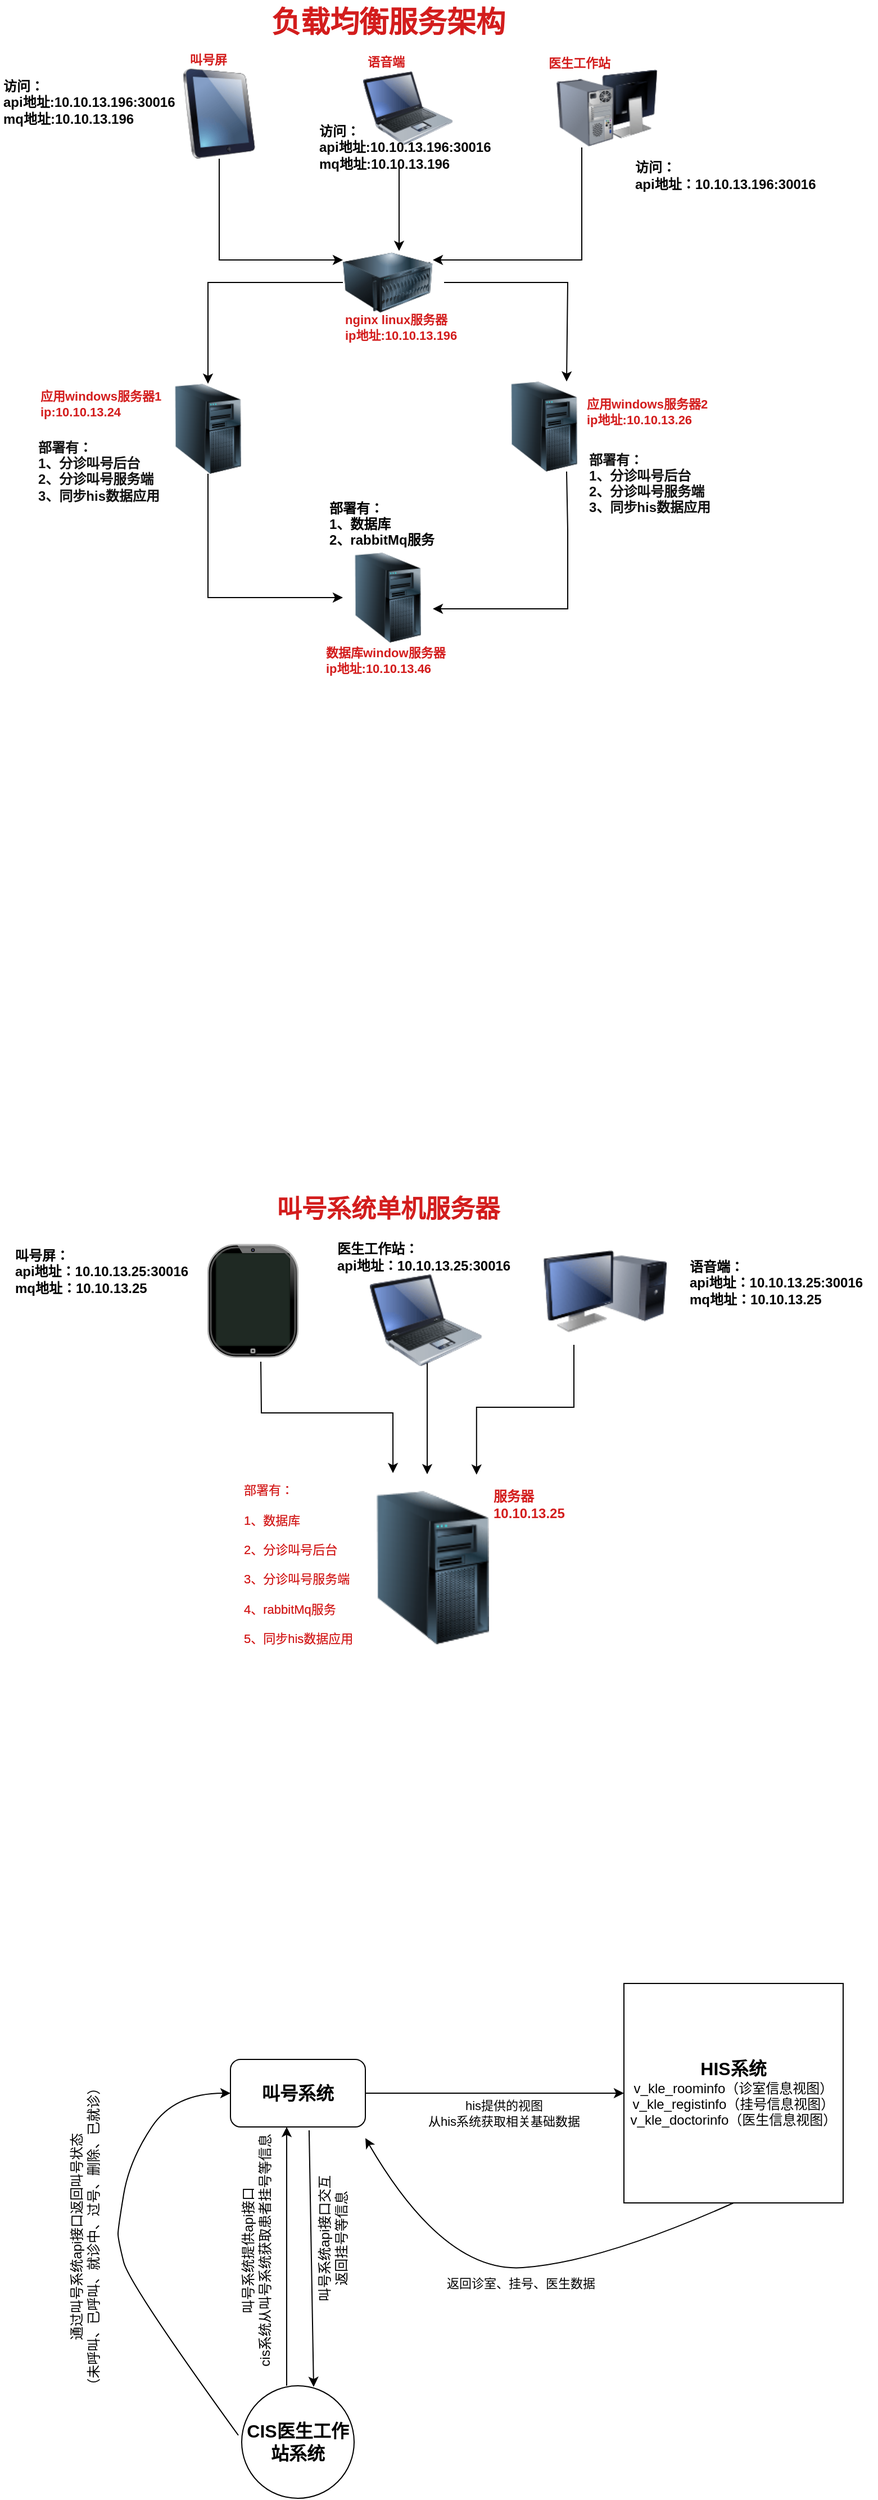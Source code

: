 <mxfile version="21.6.5" type="github">
  <diagram id="C5RBs43oDa-KdzZeNtuy" name="Page-1">
    <mxGraphModel dx="7057" dy="3759" grid="1" gridSize="10" guides="1" tooltips="1" connect="1" arrows="1" fold="1" page="1" pageScale="1" pageWidth="827" pageHeight="1169" math="0" shadow="0">
      <root>
        <mxCell id="WIyWlLk6GJQsqaUBKTNV-0" />
        <mxCell id="WIyWlLk6GJQsqaUBKTNV-1" parent="WIyWlLk6GJQsqaUBKTNV-0" />
        <mxCell id="S4UypmrDm1dBJgWFIcm2-1" value="叫号系统" style="rounded=1;whiteSpace=wrap;html=1;fontStyle=1;fontSize=16;" parent="WIyWlLk6GJQsqaUBKTNV-1" vertex="1">
          <mxGeometry x="180" y="730" width="120" height="60" as="geometry" />
        </mxCell>
        <mxCell id="S4UypmrDm1dBJgWFIcm2-2" value="" style="endArrow=classic;html=1;rounded=0;entryX=0;entryY=0.5;entryDx=0;entryDy=0;" parent="WIyWlLk6GJQsqaUBKTNV-1" source="S4UypmrDm1dBJgWFIcm2-1" target="S4UypmrDm1dBJgWFIcm2-3" edge="1">
          <mxGeometry width="50" height="50" relative="1" as="geometry">
            <mxPoint x="370" y="810" as="sourcePoint" />
            <mxPoint x="463" y="762" as="targetPoint" />
          </mxGeometry>
        </mxCell>
        <mxCell id="S4UypmrDm1dBJgWFIcm2-9" value="his提供的视图&lt;br&gt;从his系统获取相关基础数据" style="edgeLabel;html=1;align=center;verticalAlign=middle;resizable=0;points=[];fontStyle=0" parent="S4UypmrDm1dBJgWFIcm2-2" vertex="1" connectable="0">
          <mxGeometry x="0.301" y="1" relative="1" as="geometry">
            <mxPoint x="-27" y="19" as="offset" />
          </mxGeometry>
        </mxCell>
        <mxCell id="S4UypmrDm1dBJgWFIcm2-3" value="&lt;span&gt;&lt;font style=&quot;font-size: 16px;&quot;&gt;&lt;b&gt;HIS系统&lt;/b&gt;&lt;/font&gt;&lt;/span&gt;&lt;br&gt;v_kle_roominfo（诊室信息视图）v_kle_registinfo（挂号信息视图）&lt;br&gt;v_kle_doctorinfo（医生信息视图）" style="whiteSpace=wrap;html=1;aspect=fixed;fontStyle=0" parent="WIyWlLk6GJQsqaUBKTNV-1" vertex="1">
          <mxGeometry x="530" y="662.5" width="195" height="195" as="geometry" />
        </mxCell>
        <mxCell id="S4UypmrDm1dBJgWFIcm2-10" value="" style="curved=1;endArrow=classic;html=1;rounded=0;exitX=0.5;exitY=1;exitDx=0;exitDy=0;" parent="WIyWlLk6GJQsqaUBKTNV-1" source="S4UypmrDm1dBJgWFIcm2-3" edge="1">
          <mxGeometry width="50" height="50" relative="1" as="geometry">
            <mxPoint x="550" y="850" as="sourcePoint" />
            <mxPoint x="300" y="800" as="targetPoint" />
            <Array as="points">
              <mxPoint x="510" y="910" />
              <mxPoint x="370" y="920" />
            </Array>
          </mxGeometry>
        </mxCell>
        <mxCell id="S4UypmrDm1dBJgWFIcm2-13" value="返回诊室、挂号、医生数据" style="edgeLabel;html=1;align=center;verticalAlign=middle;resizable=0;points=[];fontStyle=0" parent="S4UypmrDm1dBJgWFIcm2-10" vertex="1" connectable="0">
          <mxGeometry x="-0.014" relative="1" as="geometry">
            <mxPoint y="14" as="offset" />
          </mxGeometry>
        </mxCell>
        <mxCell id="S4UypmrDm1dBJgWFIcm2-15" value="CIS医生工作站系统" style="ellipse;whiteSpace=wrap;html=1;aspect=fixed;fontSize=16;fontStyle=1" parent="WIyWlLk6GJQsqaUBKTNV-1" vertex="1">
          <mxGeometry x="190" y="1020" width="100" height="100" as="geometry" />
        </mxCell>
        <mxCell id="S4UypmrDm1dBJgWFIcm2-18" value="叫号系统提供api接口&lt;br&gt;cis系统从叫号系统获取患者挂号等信息" style="text;html=1;align=center;verticalAlign=bottom;resizable=0;points=[];autosize=1;strokeColor=none;fillColor=none;fontSize=12;labelPosition=center;verticalLabelPosition=middle;horizontal=0;fontStyle=0" parent="WIyWlLk6GJQsqaUBKTNV-1" vertex="1">
          <mxGeometry x="170" y="790" width="50" height="220" as="geometry" />
        </mxCell>
        <mxCell id="S4UypmrDm1dBJgWFIcm2-19" value="" style="endArrow=classic;html=1;rounded=0;fontSize=16;" parent="WIyWlLk6GJQsqaUBKTNV-1" edge="1">
          <mxGeometry width="50" height="50" relative="1" as="geometry">
            <mxPoint x="230" y="1020" as="sourcePoint" />
            <mxPoint x="230" y="790" as="targetPoint" />
          </mxGeometry>
        </mxCell>
        <mxCell id="S4UypmrDm1dBJgWFIcm2-20" value="" style="endArrow=classic;html=1;rounded=0;fontSize=12;entryX=0.64;entryY=0.01;entryDx=0;entryDy=0;entryPerimeter=0;exitX=0.583;exitY=1.05;exitDx=0;exitDy=0;exitPerimeter=0;" parent="WIyWlLk6GJQsqaUBKTNV-1" source="S4UypmrDm1dBJgWFIcm2-1" target="S4UypmrDm1dBJgWFIcm2-15" edge="1">
          <mxGeometry width="50" height="50" relative="1" as="geometry">
            <mxPoint x="250" y="800" as="sourcePoint" />
            <mxPoint x="330" y="920" as="targetPoint" />
            <Array as="points" />
          </mxGeometry>
        </mxCell>
        <mxCell id="S4UypmrDm1dBJgWFIcm2-21" value="叫号系统api接口交互&lt;br&gt;返回挂号等信息" style="edgeLabel;html=1;align=center;verticalAlign=middle;resizable=0;points=[];fontSize=12;horizontal=0;fontStyle=0" parent="S4UypmrDm1dBJgWFIcm2-20" vertex="1" connectable="0">
          <mxGeometry x="-0.263" y="2" relative="1" as="geometry">
            <mxPoint x="17" y="13" as="offset" />
          </mxGeometry>
        </mxCell>
        <mxCell id="S4UypmrDm1dBJgWFIcm2-22" value="" style="curved=1;endArrow=classic;html=1;rounded=0;fontSize=12;exitX=-0.03;exitY=0.44;exitDx=0;exitDy=0;exitPerimeter=0;" parent="WIyWlLk6GJQsqaUBKTNV-1" source="S4UypmrDm1dBJgWFIcm2-15" edge="1">
          <mxGeometry width="50" height="50" relative="1" as="geometry">
            <mxPoint x="130" y="810" as="sourcePoint" />
            <mxPoint x="180" y="760" as="targetPoint" />
            <Array as="points">
              <mxPoint x="90" y="930" />
              <mxPoint x="80" y="890" />
              <mxPoint x="80" y="880" />
              <mxPoint x="90" y="820" />
              <mxPoint x="130" y="760" />
            </Array>
          </mxGeometry>
        </mxCell>
        <mxCell id="S4UypmrDm1dBJgWFIcm2-23" value="通过叫号系统api接口返回叫号状态&lt;br&gt;（未呼叫、已呼叫、就诊中、过号、删除、已就诊）" style="edgeLabel;html=1;align=center;verticalAlign=middle;resizable=0;points=[];fontSize=12;horizontal=0;fontStyle=0" parent="S4UypmrDm1dBJgWFIcm2-22" vertex="1" connectable="0">
          <mxGeometry x="0.176" relative="1" as="geometry">
            <mxPoint x="-33" y="26" as="offset" />
          </mxGeometry>
        </mxCell>
        <mxCell id="ENqZWn_datqXN9hk1TCG-1" value="" style="verticalLabelPosition=bottom;verticalAlign=top;html=1;shadow=0;dashed=0;strokeWidth=1;shape=mxgraph.ios.iPad;bgStyle=bgGreen;fillColor=#aaaaaa;sketch=0;" parent="WIyWlLk6GJQsqaUBKTNV-1" vertex="1">
          <mxGeometry x="160" y="6" width="80" height="100" as="geometry" />
        </mxCell>
        <mxCell id="ENqZWn_datqXN9hk1TCG-5" value="" style="image;html=1;image=img/lib/clip_art/computers/Server_Tower_128x128.png" parent="WIyWlLk6GJQsqaUBKTNV-1" vertex="1">
          <mxGeometry x="310" y="206" width="100" height="174" as="geometry" />
        </mxCell>
        <mxCell id="eXNyFsUxIDP3zQRasa6G-5" style="edgeStyle=orthogonalEdgeStyle;rounded=0;orthogonalLoop=1;jettySize=auto;html=1;exitX=0.25;exitY=1;exitDx=0;exitDy=0;entryX=0.889;entryY=0.025;entryDx=0;entryDy=0;entryPerimeter=0;" edge="1" parent="WIyWlLk6GJQsqaUBKTNV-1" source="ENqZWn_datqXN9hk1TCG-6" target="ENqZWn_datqXN9hk1TCG-5">
          <mxGeometry relative="1" as="geometry" />
        </mxCell>
        <mxCell id="ENqZWn_datqXN9hk1TCG-6" value="" style="image;html=1;image=img/lib/clip_art/computers/Monitor_Tower_128x128.png" parent="WIyWlLk6GJQsqaUBKTNV-1" vertex="1">
          <mxGeometry x="458" width="110" height="95" as="geometry" />
        </mxCell>
        <mxCell id="ENqZWn_datqXN9hk1TCG-8" value="&lt;div style=&quot;text-align: left;&quot;&gt;&lt;b style=&quot;background-color: initial;&quot;&gt;叫号屏：&lt;/b&gt;&lt;/div&gt;&lt;b&gt;&lt;div style=&quot;text-align: left;&quot;&gt;&lt;b style=&quot;background-color: initial;&quot;&gt;api地址：10.10.13.25:30016&lt;/b&gt;&lt;/div&gt;&lt;div style=&quot;text-align: left;&quot;&gt;&lt;b style=&quot;background-color: initial;&quot;&gt;mq地址：10.10.13.25&lt;/b&gt;&lt;/div&gt;&lt;/b&gt;" style="text;html=1;align=center;verticalAlign=middle;resizable=0;points=[];autosize=1;strokeColor=none;fillColor=none;" parent="WIyWlLk6GJQsqaUBKTNV-1" vertex="1">
          <mxGeometry x="-25" width="180" height="60" as="geometry" />
        </mxCell>
        <mxCell id="ENqZWn_datqXN9hk1TCG-9" value="&lt;div style=&quot;text-align: left;&quot;&gt;&lt;b&gt;语音端：&lt;/b&gt;&lt;/div&gt;&lt;b&gt;&lt;div style=&quot;text-align: left;&quot;&gt;&lt;b style=&quot;background-color: initial;&quot;&gt;api地址：10.10.13.25:30016&lt;/b&gt;&lt;/div&gt;&lt;div style=&quot;text-align: left;&quot;&gt;&lt;b style=&quot;background-color: initial;&quot;&gt;mq地址：10.10.13.25&lt;/b&gt;&lt;/div&gt;&lt;/b&gt;" style="text;html=1;align=center;verticalAlign=middle;resizable=0;points=[];autosize=1;strokeColor=none;fillColor=none;" parent="WIyWlLk6GJQsqaUBKTNV-1" vertex="1">
          <mxGeometry x="575" y="10" width="180" height="60" as="geometry" />
        </mxCell>
        <mxCell id="ENqZWn_datqXN9hk1TCG-10" value="&lt;b&gt;服务器&lt;br&gt;10.10.13.25&lt;/b&gt;" style="text;html=1;align=left;verticalAlign=middle;resizable=0;points=[];autosize=1;strokeColor=none;fillColor=none;fontColor=#d31d1d;" parent="WIyWlLk6GJQsqaUBKTNV-1" vertex="1">
          <mxGeometry x="412" y="217" width="90" height="40" as="geometry" />
        </mxCell>
        <mxCell id="ENqZWn_datqXN9hk1TCG-11" value="&lt;b&gt;&lt;font style=&quot;font-size: 22px;&quot;&gt;叫号系统单机服务器&lt;/font&gt;&lt;/b&gt;" style="text;html=1;align=center;verticalAlign=middle;resizable=0;points=[];autosize=1;strokeColor=none;fillColor=none;fontColor=#d31d1d;" parent="WIyWlLk6GJQsqaUBKTNV-1" vertex="1">
          <mxGeometry x="210" y="-45" width="220" height="40" as="geometry" />
        </mxCell>
        <mxCell id="ENqZWn_datqXN9hk1TCG-12" value="&lt;font style=&quot;font-size: 11px;&quot;&gt;部署有：&lt;br style=&quot;font-size: 11px;&quot;&gt;1、数据库&lt;br style=&quot;font-size: 11px;&quot;&gt;2、分诊叫号后台&lt;br&gt;3、分诊叫号服务端&lt;br&gt;4、rabbitMq服务&lt;br&gt;&lt;span style=&quot;font-size: 11px;&quot;&gt;5、同步his数据应用&lt;br style=&quot;font-size: 11px;&quot;&gt;&lt;br style=&quot;font-size: 11px;&quot;&gt;&lt;/span&gt;&lt;/font&gt;" style="text;html=1;align=left;verticalAlign=middle;resizable=0;points=[];autosize=1;strokeColor=none;fillColor=none;fontSize=22;fontColor=#d31d1d;" parent="WIyWlLk6GJQsqaUBKTNV-1" vertex="1">
          <mxGeometry x="190" y="200" width="130" height="200" as="geometry" />
        </mxCell>
        <mxCell id="ENqZWn_datqXN9hk1TCG-13" value="" style="image;html=1;image=img/lib/clip_art/computers/Server_Tower_128x128.png;fontSize=11;fontColor=#d31d1d;" parent="WIyWlLk6GJQsqaUBKTNV-1" vertex="1">
          <mxGeometry x="120" y="-759" width="80" height="80" as="geometry" />
        </mxCell>
        <mxCell id="ENqZWn_datqXN9hk1TCG-14" value="" style="image;html=1;image=img/lib/clip_art/computers/Server_128x128.png;fontSize=11;fontColor=#d31d1d;" parent="WIyWlLk6GJQsqaUBKTNV-1" vertex="1">
          <mxGeometry x="280" y="-889" width="80" height="80" as="geometry" />
        </mxCell>
        <mxCell id="ENqZWn_datqXN9hk1TCG-15" value="" style="image;html=1;image=img/lib/clip_art/computers/Server_Tower_128x128.png;fontSize=11;fontColor=#d31d1d;" parent="WIyWlLk6GJQsqaUBKTNV-1" vertex="1">
          <mxGeometry x="419" y="-761" width="80" height="80" as="geometry" />
        </mxCell>
        <mxCell id="ENqZWn_datqXN9hk1TCG-16" value="" style="image;html=1;image=img/lib/clip_art/computers/Server_Tower_128x128.png;fontSize=11;fontColor=#d31d1d;" parent="WIyWlLk6GJQsqaUBKTNV-1" vertex="1">
          <mxGeometry x="280" y="-609" width="80" height="80" as="geometry" />
        </mxCell>
        <mxCell id="ENqZWn_datqXN9hk1TCG-18" value="" style="endArrow=classic;html=1;rounded=0;fontSize=11;fontColor=#d31d1d;exitX=0.75;exitY=1;exitDx=0;exitDy=0;" parent="WIyWlLk6GJQsqaUBKTNV-1" source="ENqZWn_datqXN9hk1TCG-15" edge="1">
          <mxGeometry width="50" height="50" relative="1" as="geometry">
            <mxPoint x="470" y="-639" as="sourcePoint" />
            <mxPoint x="360" y="-559" as="targetPoint" />
            <Array as="points">
              <mxPoint x="480" y="-629" />
              <mxPoint x="480" y="-559" />
            </Array>
          </mxGeometry>
        </mxCell>
        <mxCell id="ENqZWn_datqXN9hk1TCG-19" value="" style="endArrow=classic;html=1;rounded=0;fontSize=11;fontColor=#d31d1d;entryX=0;entryY=0.5;entryDx=0;entryDy=0;exitX=0.5;exitY=1;exitDx=0;exitDy=0;" parent="WIyWlLk6GJQsqaUBKTNV-1" source="ENqZWn_datqXN9hk1TCG-13" target="ENqZWn_datqXN9hk1TCG-16" edge="1">
          <mxGeometry width="50" height="50" relative="1" as="geometry">
            <mxPoint x="175" y="-629" as="sourcePoint" />
            <mxPoint x="45" y="-540.429" as="targetPoint" />
            <Array as="points">
              <mxPoint x="160" y="-569" />
            </Array>
          </mxGeometry>
        </mxCell>
        <mxCell id="ENqZWn_datqXN9hk1TCG-20" value="" style="endArrow=classic;html=1;rounded=0;fontSize=11;fontColor=#d31d1d;" parent="WIyWlLk6GJQsqaUBKTNV-1" source="ENqZWn_datqXN9hk1TCG-14" target="ENqZWn_datqXN9hk1TCG-13" edge="1">
          <mxGeometry width="50" height="50" relative="1" as="geometry">
            <mxPoint x="190" y="-829" as="sourcePoint" />
            <mxPoint x="390" y="-699" as="targetPoint" />
            <Array as="points">
              <mxPoint x="160" y="-849" />
            </Array>
          </mxGeometry>
        </mxCell>
        <mxCell id="ENqZWn_datqXN9hk1TCG-21" value="" style="endArrow=classic;html=1;rounded=0;fontSize=11;fontColor=#d31d1d;entryX=0.75;entryY=0;entryDx=0;entryDy=0;" parent="WIyWlLk6GJQsqaUBKTNV-1" target="ENqZWn_datqXN9hk1TCG-15" edge="1">
          <mxGeometry width="50" height="50" relative="1" as="geometry">
            <mxPoint x="370" y="-849" as="sourcePoint" />
            <mxPoint x="450" y="-759" as="targetPoint" />
            <Array as="points">
              <mxPoint x="480" y="-849" />
            </Array>
          </mxGeometry>
        </mxCell>
        <mxCell id="ENqZWn_datqXN9hk1TCG-30" style="edgeStyle=orthogonalEdgeStyle;rounded=0;orthogonalLoop=1;jettySize=auto;html=1;exitX=0.5;exitY=1;exitDx=0;exitDy=0;entryX=0;entryY=0.25;entryDx=0;entryDy=0;fontSize=11;fontColor=#d31d1d;" parent="WIyWlLk6GJQsqaUBKTNV-1" source="ENqZWn_datqXN9hk1TCG-23" target="ENqZWn_datqXN9hk1TCG-14" edge="1">
          <mxGeometry relative="1" as="geometry" />
        </mxCell>
        <mxCell id="ENqZWn_datqXN9hk1TCG-23" value="" style="image;html=1;image=img/lib/clip_art/computers/iPad_128x128.png;fontSize=11;fontColor=#d31d1d;" parent="WIyWlLk6GJQsqaUBKTNV-1" vertex="1">
          <mxGeometry x="130" y="-1039" width="80" height="80" as="geometry" />
        </mxCell>
        <mxCell id="ENqZWn_datqXN9hk1TCG-31" style="edgeStyle=orthogonalEdgeStyle;rounded=0;orthogonalLoop=1;jettySize=auto;html=1;fontSize=11;fontColor=#d31d1d;" parent="WIyWlLk6GJQsqaUBKTNV-1" edge="1">
          <mxGeometry relative="1" as="geometry">
            <mxPoint x="330" y="-877" as="targetPoint" />
            <mxPoint x="330" y="-917" as="sourcePoint" />
            <Array as="points">
              <mxPoint x="330" y="-952" />
            </Array>
          </mxGeometry>
        </mxCell>
        <mxCell id="ENqZWn_datqXN9hk1TCG-24" value="" style="image;html=1;image=img/lib/clip_art/computers/Laptop_128x128.png;fontSize=11;fontColor=#d31d1d;" parent="WIyWlLk6GJQsqaUBKTNV-1" vertex="1">
          <mxGeometry x="298" y="-1044" width="80" height="80" as="geometry" />
        </mxCell>
        <mxCell id="ENqZWn_datqXN9hk1TCG-29" style="edgeStyle=orthogonalEdgeStyle;rounded=0;orthogonalLoop=1;jettySize=auto;html=1;exitX=0.25;exitY=1;exitDx=0;exitDy=0;entryX=1;entryY=0.25;entryDx=0;entryDy=0;fontSize=11;fontColor=#d31d1d;" parent="WIyWlLk6GJQsqaUBKTNV-1" source="ENqZWn_datqXN9hk1TCG-25" target="ENqZWn_datqXN9hk1TCG-14" edge="1">
          <mxGeometry relative="1" as="geometry" />
        </mxCell>
        <mxCell id="ENqZWn_datqXN9hk1TCG-25" value="" style="image;html=1;image=img/lib/clip_art/computers/Monitor_Tower_Behind_128x128.png;fontSize=11;fontColor=#d31d1d;" parent="WIyWlLk6GJQsqaUBKTNV-1" vertex="1">
          <mxGeometry x="470" y="-1039" width="90" height="70" as="geometry" />
        </mxCell>
        <mxCell id="ENqZWn_datqXN9hk1TCG-32" value="叫号屏" style="text;html=1;align=center;verticalAlign=middle;resizable=0;points=[];autosize=1;strokeColor=none;fillColor=none;fontSize=11;fontColor=#d31d1d;fontStyle=1" parent="WIyWlLk6GJQsqaUBKTNV-1" vertex="1">
          <mxGeometry x="130" y="-1062" width="60" height="30" as="geometry" />
        </mxCell>
        <mxCell id="ENqZWn_datqXN9hk1TCG-33" value="语音端" style="text;html=1;align=center;verticalAlign=middle;resizable=0;points=[];autosize=1;strokeColor=none;fillColor=none;fontSize=11;fontColor=#d31d1d;fontStyle=1" parent="WIyWlLk6GJQsqaUBKTNV-1" vertex="1">
          <mxGeometry x="288" y="-1060" width="60" height="30" as="geometry" />
        </mxCell>
        <mxCell id="ENqZWn_datqXN9hk1TCG-34" value="医生工作站" style="text;html=1;align=center;verticalAlign=middle;resizable=0;points=[];autosize=1;strokeColor=none;fillColor=none;fontSize=11;fontColor=#d31d1d;fontStyle=1" parent="WIyWlLk6GJQsqaUBKTNV-1" vertex="1">
          <mxGeometry x="450" y="-1059" width="80" height="30" as="geometry" />
        </mxCell>
        <mxCell id="ENqZWn_datqXN9hk1TCG-35" value="nginx linux服务器&lt;br&gt;ip地址:10.10.13.196" style="text;html=1;align=left;verticalAlign=middle;resizable=0;points=[];autosize=1;strokeColor=none;fillColor=none;fontSize=11;fontColor=#d31d1d;fontStyle=1" parent="WIyWlLk6GJQsqaUBKTNV-1" vertex="1">
          <mxGeometry x="280" y="-829" width="130" height="40" as="geometry" />
        </mxCell>
        <mxCell id="ENqZWn_datqXN9hk1TCG-36" value="应用windows服务器1&lt;br&gt;ip:10.10.13.24" style="text;html=1;align=left;verticalAlign=middle;resizable=0;points=[];autosize=1;strokeColor=none;fillColor=none;fontSize=11;fontColor=#d31d1d;fontStyle=1" parent="WIyWlLk6GJQsqaUBKTNV-1" vertex="1">
          <mxGeometry x="9" y="-761" width="140" height="40" as="geometry" />
        </mxCell>
        <mxCell id="ENqZWn_datqXN9hk1TCG-37" value="应用windows服务器2&lt;br&gt;ip地址:10.10.13.26" style="text;html=1;align=left;verticalAlign=middle;resizable=0;points=[];autosize=1;strokeColor=none;fillColor=none;fontSize=11;fontColor=#d31d1d;fontStyle=1" parent="WIyWlLk6GJQsqaUBKTNV-1" vertex="1">
          <mxGeometry x="495" y="-754" width="140" height="40" as="geometry" />
        </mxCell>
        <mxCell id="ENqZWn_datqXN9hk1TCG-38" value="数据库window服务器&lt;br&gt;ip地址:10.10.13.46" style="text;html=1;align=left;verticalAlign=middle;resizable=0;points=[];autosize=1;strokeColor=none;fillColor=none;fontSize=11;fontColor=#d31d1d;fontStyle=1" parent="WIyWlLk6GJQsqaUBKTNV-1" vertex="1">
          <mxGeometry x="263" y="-533" width="140" height="40" as="geometry" />
        </mxCell>
        <mxCell id="ENqZWn_datqXN9hk1TCG-39" value="负载均衡服务架构" style="text;html=1;align=center;verticalAlign=middle;resizable=0;points=[];autosize=1;strokeColor=none;fillColor=none;fontSize=26;fontColor=#d31d1d;fontStyle=1" parent="WIyWlLk6GJQsqaUBKTNV-1" vertex="1">
          <mxGeometry x="205" y="-1100" width="230" height="40" as="geometry" />
        </mxCell>
        <mxCell id="ENqZWn_datqXN9hk1TCG-41" value="访问：&lt;br&gt;api地址:10.10.13.196:30016&lt;br&gt;mq地址:10.10.13.196" style="text;html=1;align=left;verticalAlign=middle;resizable=0;points=[];autosize=1;strokeColor=none;fillColor=none;fontSize=12;fontColor=#050505;fontStyle=1" parent="WIyWlLk6GJQsqaUBKTNV-1" vertex="1">
          <mxGeometry x="-24" y="-1039" width="180" height="60" as="geometry" />
        </mxCell>
        <mxCell id="ENqZWn_datqXN9hk1TCG-42" value="访问：&lt;br&gt;api地址：10.10.13.196:30016" style="text;html=1;align=left;verticalAlign=middle;resizable=0;points=[];autosize=1;strokeColor=none;fillColor=none;fontSize=12;fontColor=#050505;fontStyle=1" parent="WIyWlLk6GJQsqaUBKTNV-1" vertex="1">
          <mxGeometry x="537.5" y="-964" width="180" height="40" as="geometry" />
        </mxCell>
        <mxCell id="eXNyFsUxIDP3zQRasa6G-4" style="edgeStyle=orthogonalEdgeStyle;rounded=0;orthogonalLoop=1;jettySize=auto;html=1;" edge="1" parent="WIyWlLk6GJQsqaUBKTNV-1">
          <mxGeometry relative="1" as="geometry">
            <mxPoint x="355" y="100" as="sourcePoint" />
            <mxPoint x="355" y="210" as="targetPoint" />
          </mxGeometry>
        </mxCell>
        <mxCell id="eXNyFsUxIDP3zQRasa6G-0" value="" style="image;html=1;image=img/lib/clip_art/computers/Laptop_128x128.png" vertex="1" parent="WIyWlLk6GJQsqaUBKTNV-1">
          <mxGeometry x="304" y="28" width="100" height="90" as="geometry" />
        </mxCell>
        <mxCell id="eXNyFsUxIDP3zQRasa6G-6" style="edgeStyle=orthogonalEdgeStyle;rounded=0;orthogonalLoop=1;jettySize=auto;html=1;exitX=0.5;exitY=1;exitDx=0;exitDy=0;entryX=1.035;entryY=0.045;entryDx=0;entryDy=0;entryPerimeter=0;" edge="1" parent="WIyWlLk6GJQsqaUBKTNV-1" target="ENqZWn_datqXN9hk1TCG-12">
          <mxGeometry relative="1" as="geometry">
            <mxPoint x="207" y="110" as="sourcePoint" />
            <mxPoint x="207" y="216" as="targetPoint" />
          </mxGeometry>
        </mxCell>
        <mxCell id="eXNyFsUxIDP3zQRasa6G-8" value="&lt;b&gt;医生工作站：&lt;br&gt;&lt;/b&gt;&lt;b style=&quot;border-color: var(--border-color); background-color: initial;&quot;&gt;api地址：10.10.13.25:30016&lt;/b&gt;&lt;b&gt;&lt;br&gt;&lt;/b&gt;" style="text;html=1;align=left;verticalAlign=middle;resizable=0;points=[];autosize=1;strokeColor=none;fillColor=none;" vertex="1" parent="WIyWlLk6GJQsqaUBKTNV-1">
          <mxGeometry x="273" y="-3" width="180" height="40" as="geometry" />
        </mxCell>
        <mxCell id="eXNyFsUxIDP3zQRasa6G-9" value="访问：&lt;br&gt;api地址:10.10.13.196:30016&lt;br&gt;mq地址:10.10.13.196" style="text;html=1;align=left;verticalAlign=middle;resizable=0;points=[];autosize=1;strokeColor=none;fillColor=none;fontSize=12;fontColor=#050505;fontStyle=1" vertex="1" parent="WIyWlLk6GJQsqaUBKTNV-1">
          <mxGeometry x="257" y="-999" width="180" height="60" as="geometry" />
        </mxCell>
        <mxCell id="eXNyFsUxIDP3zQRasa6G-10" value="&lt;font style=&quot;font-size: 11px;&quot;&gt;部署有：&lt;br style=&quot;font-size: 11px;&quot;&gt;1、数据库&lt;br style=&quot;font-size: 11px;&quot;&gt;2、分诊叫号后台&lt;br&gt;3、分诊叫号服务端&lt;br&gt;4、rabbitMq服务&lt;br&gt;&lt;span style=&quot;font-size: 11px;&quot;&gt;5、同步his数据应用&lt;br style=&quot;font-size: 11px;&quot;&gt;&lt;br style=&quot;font-size: 11px;&quot;&gt;&lt;/span&gt;&lt;/font&gt;" style="text;html=1;align=left;verticalAlign=middle;resizable=0;points=[];autosize=1;strokeColor=none;fillColor=none;fontSize=22;fontColor=#d31d1d;" vertex="1" parent="WIyWlLk6GJQsqaUBKTNV-1">
          <mxGeometry x="190" y="200" width="130" height="200" as="geometry" />
        </mxCell>
        <mxCell id="eXNyFsUxIDP3zQRasa6G-11" value="&lt;font style=&quot;font-size: 12px;&quot;&gt;部署有：&lt;br style=&quot;font-size: 12px;&quot;&gt;1、分诊叫号后台&lt;br style=&quot;font-size: 12px;&quot;&gt;2、分诊叫号服务端&lt;br style=&quot;font-size: 12px;&quot;&gt;&lt;span style=&quot;font-size: 12px;&quot;&gt;3、同步his数据应用&lt;br style=&quot;font-size: 12px;&quot;&gt;&lt;br style=&quot;font-size: 12px;&quot;&gt;&lt;/span&gt;&lt;/font&gt;" style="text;html=1;align=left;verticalAlign=middle;resizable=0;points=[];autosize=1;strokeColor=none;fillColor=none;fontSize=12;fontColor=#141414;spacing=0;fontStyle=1" vertex="1" parent="WIyWlLk6GJQsqaUBKTNV-1">
          <mxGeometry x="9" y="-714" width="130" height="80" as="geometry" />
        </mxCell>
        <mxCell id="eXNyFsUxIDP3zQRasa6G-12" value="部署有：&#xa;1、分诊叫号后台&#xa;2、分诊叫号服务端&#xa;3、同步his数据应用&#xa;&#xa;" style="text;align=left;verticalAlign=middle;resizable=0;points=[];autosize=1;strokeColor=none;fillColor=none;fontSize=12;fontColor=#121212;spacing=0;fontStyle=1" vertex="1" parent="WIyWlLk6GJQsqaUBKTNV-1">
          <mxGeometry x="499" y="-697" width="130" height="80" as="geometry" />
        </mxCell>
        <mxCell id="eXNyFsUxIDP3zQRasa6G-13" value="&lt;font style=&quot;font-size: 12px;&quot;&gt;部署有：&lt;br style=&quot;font-size: 12px;&quot;&gt;1、数据库&lt;br style=&quot;font-size: 12px;&quot;&gt;2、rabbitMq服务&lt;br style=&quot;font-size: 12px;&quot;&gt;&lt;span style=&quot;font-size: 12px;&quot;&gt;&lt;br style=&quot;font-size: 12px;&quot;&gt;&lt;br style=&quot;font-size: 12px;&quot;&gt;&lt;/span&gt;&lt;/font&gt;" style="text;html=1;align=left;verticalAlign=middle;resizable=0;points=[];autosize=1;strokeColor=none;fillColor=none;fontSize=12;fontColor=#000000;spacing=0;fontStyle=1" vertex="1" parent="WIyWlLk6GJQsqaUBKTNV-1">
          <mxGeometry x="268" y="-660" width="110" height="80" as="geometry" />
        </mxCell>
      </root>
    </mxGraphModel>
  </diagram>
</mxfile>
